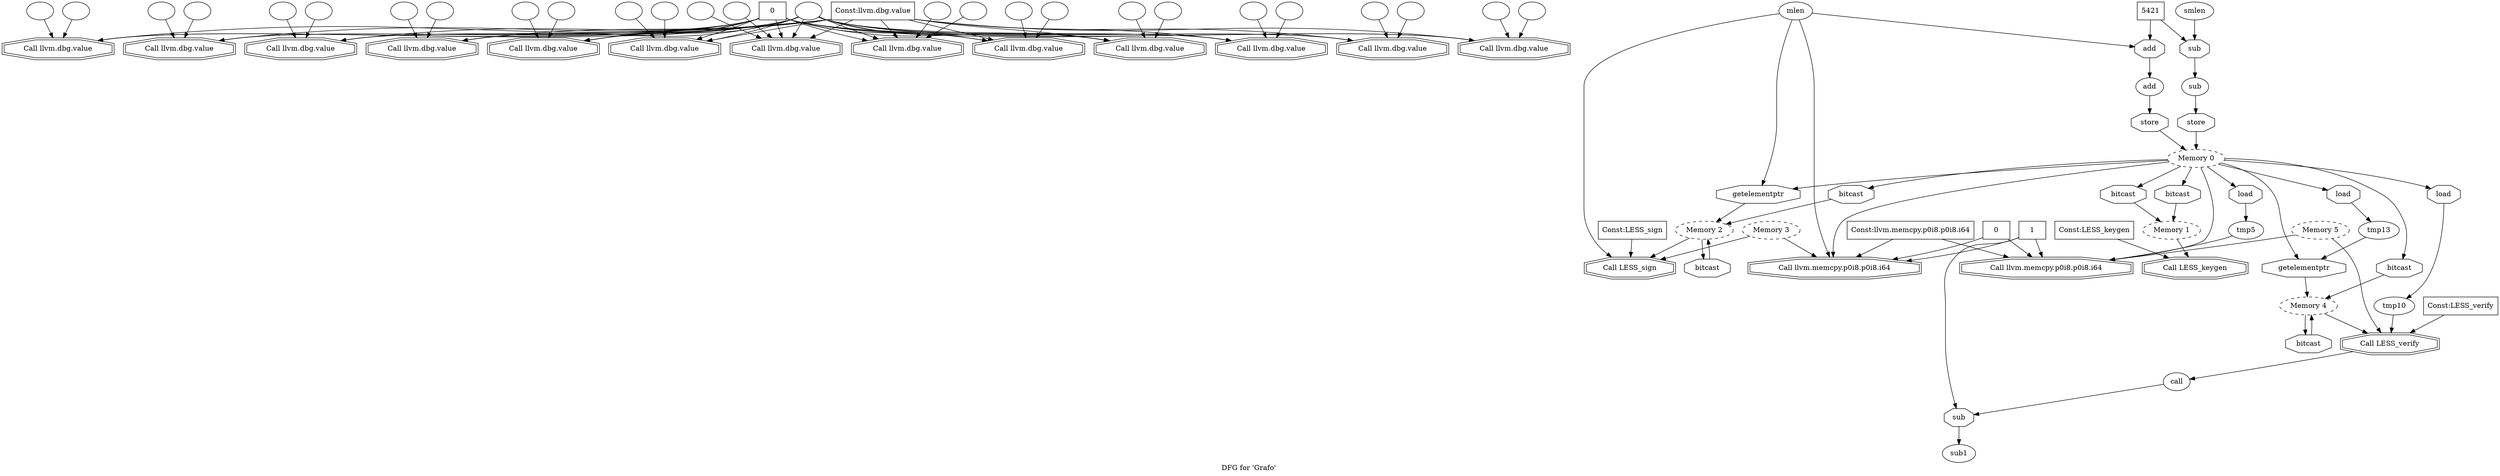 digraph "DFG for 'Grafo'  "{
label="DFG for 'Grafo' ";
node_1[shape=ellipse,style=solid,label=""]
node_0[shape=doubleoctagon,style=solid,label="Call llvm.dbg.value"]
"node_1"->"node_0"
node_2[shape=box,style=solid,label="0"]
"node_2"->"node_0"
node_6[shape=doubleoctagon,style=solid,label="Call llvm.dbg.value"]
"node_2"->"node_6"
node_15[shape=doubleoctagon,style=solid,label="Call llvm.dbg.value"]
"node_2"->"node_15"
node_18[shape=doubleoctagon,style=solid,label="Call llvm.dbg.value"]
"node_2"->"node_18"
node_21[shape=doubleoctagon,style=solid,label="Call llvm.dbg.value"]
"node_2"->"node_21"
node_24[shape=doubleoctagon,style=solid,label="Call llvm.dbg.value"]
"node_2"->"node_24"
node_27[shape=doubleoctagon,style=solid,label="Call llvm.dbg.value"]
"node_2"->"node_27"
node_46[shape=doubleoctagon,style=solid,label="Call llvm.dbg.value"]
"node_2"->"node_46"
node_49[shape=doubleoctagon,style=solid,label="Call llvm.dbg.value"]
"node_2"->"node_49"
node_52[shape=doubleoctagon,style=solid,label="Call llvm.dbg.value"]
"node_2"->"node_52"
node_55[shape=doubleoctagon,style=solid,label="Call llvm.dbg.value"]
"node_2"->"node_55"
node_58[shape=doubleoctagon,style=solid,label="Call llvm.dbg.value"]
"node_2"->"node_58"
node_80[shape=doubleoctagon,style=solid,label="Call llvm.dbg.value"]
"node_2"->"node_80"
node_3[shape=ellipse,style=solid,label=""]
"node_3"->"node_0"
node_4[shape=ellipse,style=solid,label=""]
"node_4"->"node_0"
"node_4"->"node_6"
"node_4"->"node_15"
"node_4"->"node_18"
"node_4"->"node_21"
"node_4"->"node_24"
"node_4"->"node_27"
"node_4"->"node_46"
"node_4"->"node_49"
"node_4"->"node_52"
"node_4"->"node_55"
"node_4"->"node_58"
"node_4"->"node_80"
node_5[shape=box,style=solid,label="Const:llvm.dbg.value"]
"node_5"->"node_0"
"node_5"->"node_6"
"node_5"->"node_15"
"node_5"->"node_18"
"node_5"->"node_21"
"node_5"->"node_24"
"node_5"->"node_27"
"node_5"->"node_46"
"node_5"->"node_49"
"node_5"->"node_52"
"node_5"->"node_55"
"node_5"->"node_58"
"node_5"->"node_80"
node_7[shape=ellipse,style=solid,label=""]
"node_7"->"node_6"
node_8[shape=ellipse,style=solid,label=""]
"node_8"->"node_6"
node_9[shape=ellipse,style=dashed,label="Memory 1"]
node_13[shape=doubleoctagon,style=solid,label="Call LESS_keygen"]
"node_9"->"node_13"
node_10[shape=octagon,style=solid,label="bitcast"]
"node_10"->"node_9"
node_11[shape=ellipse,style=dashed,label="Memory 0"]
"node_11"->"node_10"
node_12[shape=octagon,style=solid,label="bitcast"]
"node_11"->"node_12"
node_30[shape=doubleoctagon,style=solid,label="Call llvm.memcpy.p0i8.p0i8.i64"]
"node_11"->"node_30"
node_37[shape=octagon,style=solid,label="bitcast"]
"node_11"->"node_37"
node_38[shape=octagon,style=solid,label="getelementptr"]
"node_11"->"node_38"
node_66[shape=octagon,style=solid,label="load"]
"node_11"->"node_66"
node_67[shape=doubleoctagon,style=solid,label="Call llvm.memcpy.p0i8.p0i8.i64"]
"node_11"->"node_67"
node_70[shape=octagon,style=solid,label="bitcast"]
"node_11"->"node_70"
node_72[shape=octagon,style=solid,label="load"]
"node_11"->"node_72"
node_74[shape=octagon,style=solid,label="load"]
"node_11"->"node_74"
node_75[shape=octagon,style=solid,label="getelementptr"]
"node_11"->"node_75"
"node_12"->"node_9"
node_14[shape=box,style=solid,label="Const:LESS_keygen"]
"node_14"->"node_13"
node_16[shape=ellipse,style=solid,label=""]
"node_16"->"node_15"
node_17[shape=ellipse,style=solid,label=""]
"node_17"->"node_15"
node_19[shape=ellipse,style=solid,label=""]
"node_19"->"node_18"
node_20[shape=ellipse,style=solid,label=""]
"node_20"->"node_18"
node_22[shape=ellipse,style=solid,label=""]
"node_22"->"node_21"
node_23[shape=ellipse,style=solid,label=""]
"node_23"->"node_21"
node_25[shape=ellipse,style=solid,label=""]
"node_25"->"node_24"
node_26[shape=ellipse,style=solid,label=""]
"node_26"->"node_24"
node_28[shape=ellipse,style=solid,label=""]
"node_28"->"node_27"
node_29[shape=ellipse,style=solid,label=""]
"node_29"->"node_27"
node_31[shape=ellipse,style=dashed,label="Memory 3"]
"node_31"->"node_30"
node_40[shape=doubleoctagon,style=solid,label="Call LESS_sign"]
"node_31"->"node_40"
node_32[shape=ellipse,style=solid,label="mlen"]
"node_32"->"node_30"
"node_32"->"node_38"
"node_32"->"node_40"
node_43[shape=octagon,style=solid,label="add"]
"node_32"->"node_43"
node_33[shape=box,style=solid,label="1"]
"node_33"->"node_30"
"node_33"->"node_67"
node_84[shape=octagon,style=solid,label="sub"]
"node_33"->"node_84"
node_34[shape=box,style=solid,label="0"]
"node_34"->"node_30"
"node_34"->"node_67"
node_35[shape=box,style=solid,label="Const:llvm.memcpy.p0i8.p0i8.i64"]
"node_35"->"node_30"
"node_35"->"node_67"
node_36[shape=ellipse,style=dashed,label="Memory 2"]
node_39[shape=octagon,style=solid,label="bitcast"]
"node_36"->"node_39"
"node_36"->"node_40"
"node_37"->"node_36"
"node_38"->"node_36"
"node_39"->"node_36"
node_41[shape=box,style=solid,label="Const:LESS_sign"]
"node_41"->"node_40"
node_42[shape=ellipse,style=solid,label="add"]
node_45[shape=octagon,style=solid,label="store"]
"node_42"->"node_45"
"node_43"->"node_42"
node_44[shape=box,style=solid,label="5421"]
"node_44"->"node_43"
node_62[shape=octagon,style=solid,label="sub"]
"node_44"->"node_62"
"node_45"->"node_11"
node_47[shape=ellipse,style=solid,label=""]
"node_47"->"node_46"
node_48[shape=ellipse,style=solid,label=""]
"node_48"->"node_46"
node_50[shape=ellipse,style=solid,label=""]
"node_50"->"node_49"
node_51[shape=ellipse,style=solid,label=""]
"node_51"->"node_49"
node_53[shape=ellipse,style=solid,label=""]
"node_53"->"node_52"
node_54[shape=ellipse,style=solid,label=""]
"node_54"->"node_52"
node_56[shape=ellipse,style=solid,label=""]
"node_56"->"node_55"
node_57[shape=ellipse,style=solid,label=""]
"node_57"->"node_55"
node_59[shape=ellipse,style=solid,label=""]
"node_59"->"node_58"
node_60[shape=ellipse,style=solid,label=""]
"node_60"->"node_58"
node_61[shape=ellipse,style=solid,label="sub"]
node_64[shape=octagon,style=solid,label="store"]
"node_61"->"node_64"
"node_62"->"node_61"
node_63[shape=ellipse,style=solid,label="smlen"]
"node_63"->"node_62"
"node_64"->"node_11"
node_65[shape=ellipse,style=solid,label="tmp5"]
"node_65"->"node_67"
"node_66"->"node_65"
node_68[shape=ellipse,style=dashed,label="Memory 5"]
"node_68"->"node_67"
node_78[shape=doubleoctagon,style=solid,label="Call LESS_verify"]
"node_68"->"node_78"
node_69[shape=ellipse,style=dashed,label="Memory 4"]
node_76[shape=octagon,style=solid,label="bitcast"]
"node_69"->"node_76"
"node_69"->"node_78"
"node_70"->"node_69"
node_71[shape=ellipse,style=solid,label="tmp10"]
"node_71"->"node_78"
"node_72"->"node_71"
node_73[shape=ellipse,style=solid,label="tmp13"]
"node_73"->"node_75"
"node_74"->"node_73"
"node_75"->"node_69"
"node_76"->"node_69"
node_77[shape=ellipse,style=solid,label="call"]
"node_77"->"node_84"
"node_78"->"node_77"
node_79[shape=box,style=solid,label="Const:LESS_verify"]
"node_79"->"node_78"
node_81[shape=ellipse,style=solid,label=""]
"node_81"->"node_80"
node_82[shape=ellipse,style=solid,label=""]
"node_82"->"node_80"
node_83[shape=ellipse,style=solid,label="sub1"]
"node_84"->"node_83"
}

